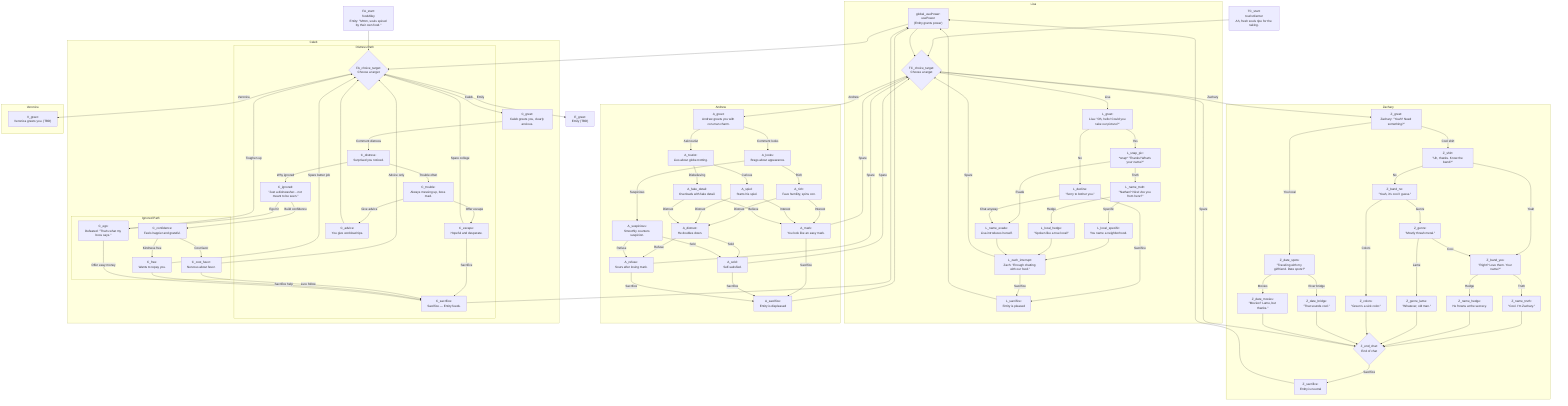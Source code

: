 flowchart TD
    %% GLOBAL NODES
    global_usePower["global_usePower:<br/>usePower<br/>(Entity grants power)"]

    %% TOURIST CENTER
    TC_start["TC_start:<br/>touristCenter<br/>Ah, fresh souls ripe for the taking."] --> TC_choice_target
    TC_choice_target{"TC_choice_target:<br/>Choose a target"} -->|Lisa| L_greet
    TC_choice_target -->|Zachary| Z_greet
    TC_choice_target -->|Andrew| A_greet
    global_usePower --> TC_choice_target

    %% Lisa
    subgraph LisaBranch["Lisa"]
        direction LR
        L_greet["L_greet:<br/>Lisa: &quot;Oh, hello! Could you take our picture?&quot;"] -->|Yes| L_snap_pic
        L_greet -->|No| L_decline

        L_snap_pic["L_snap_pic:<br/>*snap* &quot;Thanks! What's your name?&quot;"] -->|Truth| L_name_truth
        L_snap_pic -->|Evade| L_name_evade

        L_name_truth["L_name_truth:<br/>&quot;Nathan? Nice! Are you from here?&quot;"] -->|Specific| L_local_specific
        L_name_truth -->|Hedge| L_local_hedge
        L_local_specific["L_local_specific:<br/>You name a neighborhood."] --> L_zach_interrupt
        L_local_hedge["L_local_hedge:<br/>&quot;Spoken like a true local!&quot;"] --> L_zach_interrupt

        L_name_evade["L_name_evade:<br/>Lisa introduces herself."] --> L_zach_interrupt

        L_decline["L_decline:<br/>&quot;Sorry to bother you.&quot;"] -->|"Chat anyway"| L_name_evade
        L_decline -->|Sacrifice| L_sacrifice

        L_zach_interrupt["L_zach_interrupt:<br/>Zach: &quot;Enough chatting with our food.&quot;"] -->|Sacrifice| L_sacrifice
        L_zach_interrupt -->|Spare| TC_choice_target

        L_sacrifice["L_sacrifice:<br/>Entity is pleased"] --> global_usePower
    end

    %% Zachary
    subgraph ZacharyBranch["Zachary"]
        direction LR
        Z_greet["Z_greet:<br/>Zachary: &quot;Yeah? Need something?&quot;"] -->|Cool shirt| Z_shirt
        Z_greet -->|You local| Z_date_spots

        Z_shirt["Z_shirt:<br/>&quot;Uh, thanks. Know the band?&quot;"] -->|Yeah| Z_band_yes
        Z_shirt -->|No| Z_band_no

        Z_band_yes["Z_band_yes:<br/>&quot;Right? Love them. Your name?&quot;"] -->|Truth| Z_name_truth
        Z_band_yes -->|Hedge| Z_name_hedge
        Z_name_truth["Z_name_truth:<br/>&quot;Cool. I'm Zachary.&quot;"] --> Z_end_chat
        Z_name_hedge["Z_name_hedge:<br/>He frowns at the secrecy."] --> Z_end_chat

        Z_band_no["Z_band_no:<br/>&quot;Yeah, it's cool I guess.&quot;"] -->|Genre| Z_genre
        Z_band_no -->|Colors| Z_colors
        Z_genre["Z_genre:<br/>&quot;Mostly thrash metal.&quot;"] -->|Cool| Z_band_yes
        Z_genre -->|Lame| Z_genre_lame
        Z_genre_lame["Z_genre_lame:<br/>&quot;Whatever, old man.&quot;"] --> Z_end_chat
        Z_colors["Z_colors:<br/>&quot;Green's a sick color.&quot;"] --> Z_end_chat

        Z_end_chat{"Z_end_chat:<br/>End of chat"} -->|Sacrifice| Z_sacrifice
        Z_end_chat -->|Spare| TC_choice_target

        Z_date_spots["Z_date_spots:<br/>&quot;Traveling with my girlfriend. Date spots?&quot;"] -->|River bridge| Z_date_bridge
        Z_date_spots -->|Movies| Z_date_movies
        Z_date_bridge["Z_date_bridge:<br/>&quot;That sounds cool.&quot;"] --> Z_end_chat
        Z_date_movies["Z_date_movies:<br/>&quot;Movies? Lame, but thanks.&quot;"] --> Z_end_chat

        Z_sacrifice["Z_sacrifice:<br/>Entity is neutral"] --> global_usePower
    end

    %% Andrew
    subgraph AndrewBranch["Andrew"]
        direction LR
        A_greet["A_greet:<br/>Andrew greets you with con-man charm."] -->|Comment looks| A_looks
        A_greet -->|Ask tourist| A_tourist

        A_looks["A_looks:<br/>Brags about appearance."] -->|Rich| A_rich
        A_looks -->|Suspicious| A_suspicious
        A_rich["A_rich:<br/>Faux humility, spins con."] -->|Interest| A_mark
        A_rich -->|Distrust| A_distrust

        A_mark["A_mark:<br/>You look like an easy mark."] -->|Sacrifice| A_sacrifice
        A_mark -->|Spare| TC_choice_target

        A_distrust["A_distrust:<br/>He doubles down."] -->|Sold| A_sold
        A_distrust -->|Refuse| A_refuse
        A_sold["A_sold:<br/>Self-satisfied."] -->|Sacrifice| A_sacrifice
        A_sold -->|Spare| TC_choice_target
        A_refuse["A_refuse:<br/>Sours after losing mark."] -->|Sacrifice| A_sacrifice
        A_refuse -->|Spare| TC_choice_target

        A_suspicious["A_suspicious:<br/>Smoothly counters suspicion."] -->|Sold| A_sold
        A_suspicious -->|Refuse| A_refuse

        A_tourist["A_tourist:<br/>Lies about globe-trotting."] -->|Curious| A_spiel
        A_tourist -->|Disbelieving| A_fake_detail
        A_spiel["A_spiel:<br/>Starts his spiel."] -->|Interest| A_mark
        A_spiel -->|Distrust| A_distrust
        A_fake_detail["A_fake_detail:<br/>Overloads with fake detail."] -->|Believe| A_mark
        A_fake_detail -->|Distrust| A_distrust

        A_sacrifice["A_sacrifice:<br/>Entity is displeased"] --> global_usePower
    end

    %% FOOD ALLEY
    FA_start["FA_start:<br/>foodAlley<br/>Entity: &quot;Mmm, souls spiced by their own food.&quot;"] --> FA_choice_target
    global_usePower --> FA_choice_target
    FA_choice_target{"FA_choice_target:<br/>Choose a target"} -->|Caleb| C_greet
    FA_choice_target -->|Veronica| V_greet
    FA_choice_target -->|Emily| E_greet

    %% Caleb
    subgraph CalebBranch["Caleb"]
        direction LR
        C_greet["C_greet:<br/>Caleb greets you, clearly anxious."] -->|Comment distress| C_distress

        %% Distress Path
        subgraph DistressPath["Distress Path"]
            C_distress["C_distress:<br/>Surprised you noticed."] -->|Trouble often| C_trouble
            C_distress -->|Why ignored| C_ignored

            C_trouble["C_trouble:<br/>Always messing up, boss mad."] -->|Offer escape| C_escape
            C_trouble -->|Give advice| C_advice
            C_escape["C_escape:<br/>Hopeful and desperate."] -->|Sacrifice| C_sacrifice
            C_escape -->|Spare college| FA_choice_target
            C_advice["C_advice:<br/>You give workload tips."] --> FA_choice_target
        end

        
        %% Ignored Path
        subgraph IgnoredPath["Ignored Path"]
            C_ignored["C_ignored:<br/>&quot;Just a dishwasher... not meant to be seen.&quot;"] -->|Build confidence| C_confidence
            C_ignored -->|Ego hit| C_ego

            C_confidence["C_confidence:<br/>Feels happier and grateful."] -->|Cost favor| C_cost_favor
            C_confidence -->|Kindness free| C_free

            C_cost_favor["C_cost_favor:<br/>Nervous about favor."] -->|Lure follow| C_sacrifice
            C_cost_favor -->|Advice only| FA_choice_target

            C_free["C_free:<br/>Wants to repay you."] -->|Sacrifice help| C_sacrifice
            C_free -->|Spare better job| FA_choice_target

            C_ego["C_ego:<br/>Defeated: &quot;That's what my boss says.&quot;"] -->|Offer easy money| C_sacrifice
            C_ego -->|Toughen up| FA_choice_target
        end

        
        C_sacrifice["C_sacrifice:<br/>Sacrifice — Entity feeds."] --> global_usePower
    end

    %% Veronica
    subgraph VeronicaBranch["Veronica"]
        direction LR
        V_greet["V_greet:<br/>Veronica greets you. (TBD)"]
    end

    %% Placeholders
    E_greet["E_greet:<br/>Emily (TBD)"]